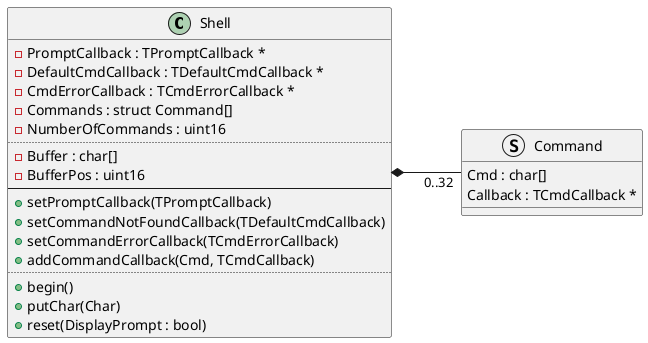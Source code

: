 @startuml

skinparam ClassPadding 30

class Shell 
{
  - PromptCallback : TPromptCallback *
  - DefaultCmdCallback : TDefaultCmdCallback *
  - CmdErrorCallback : TCmdErrorCallback *
  - Commands : struct Command[]
  - NumberOfCommands : uint16
  ....
  - Buffer : char[]
  - BufferPos : uint16
  ----
  + setPromptCallback(TPromptCallback)
  + setCommandNotFoundCallback(TDefaultCmdCallback)
  + setCommandErrorCallback(TCmdErrorCallback)
  + addCommandCallback(Cmd, TCmdCallback)
  ....
  + begin()
  + putChar(Char)
  + reset(DisplayPrompt : bool)
}

struct Command
{
  Cmd : char[]
  Callback : TCmdCallback *
}


Shell *-right- "0..32" Command : "          "

@enduml